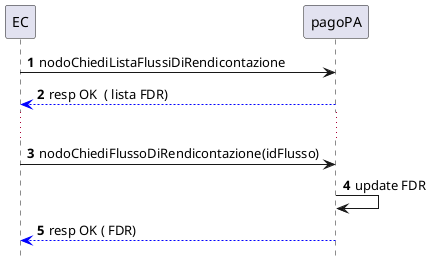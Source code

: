 @startuml
hide footbox
autonumber

participant ec as "EC"
participant pagopa as "pagoPA"

ec -> pagopa : nodoChiediListaFlussiDiRendicontazione 
pagopa -[#blue]-> ec : resp OK  ( lista FDR)
...
ec -> pagopa: nodoChiediFlussoDiRendicontazione(idFlusso)
pagopa -> pagopa : update FDR
pagopa -[#blue]-> ec : resp OK ( FDR)
@enduml